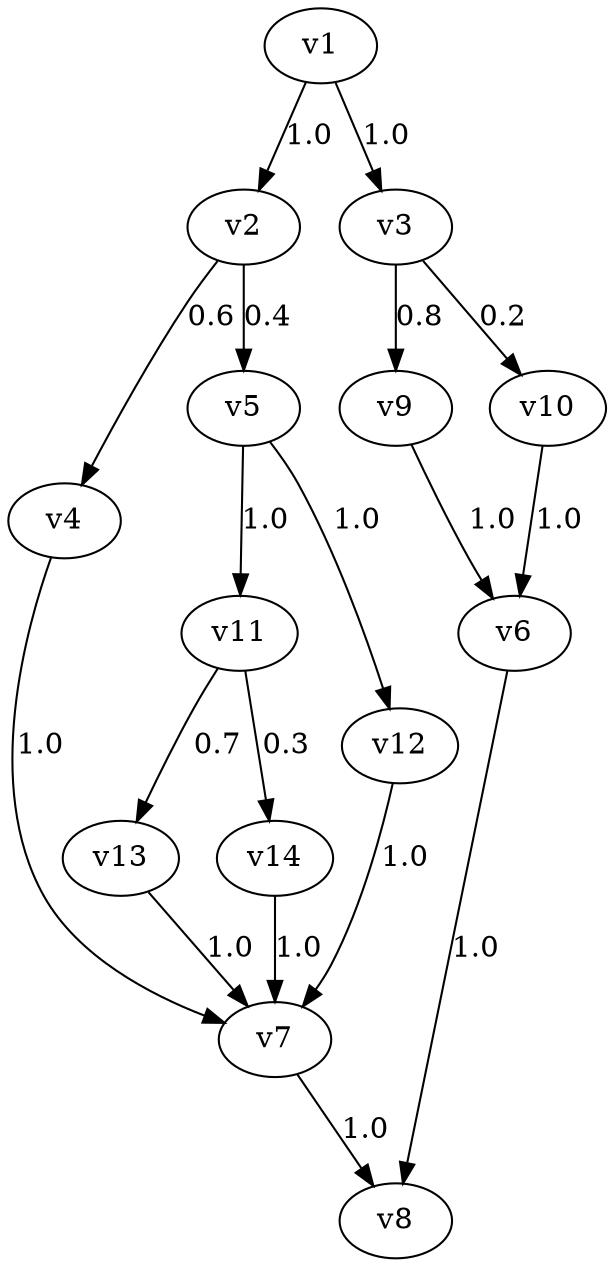 digraph APP14 {
v1 [label="v1"];
v2 [label="v2"];
v3 [label="v3"];
v4 [label="v4"];
v5 [label="v5"];
v6 [label="v6"];
v7 [label="v7"];
v8 [label="v8"];
v9 [label="v9"];
v10 [label="v10"];
v11 [label="v11"];
v12 [label="v12"];
v13 [label="v13"];
v14 [label="v14"];
v1 -> v2 [label=1.0];
v1 -> v3 [label=1.0];
v2 -> v4 [label=0.6];
v2 -> v5 [label=0.4];
v4 -> v7 [label=1.0];
v5 -> v12 [label=1.0];
v12 -> v7 [label=1.0];
v5 -> v11 [label=1.0];
v11 -> v14 [label=0.3];
v11 -> v13 [label=0.7];
v14 -> v7 [label=1.0];
v13 -> v7 [label=1.0];
v3 -> v10 [label=0.2];
v3 -> v9 [label=0.8];
v10 -> v6 [label=1.0];
v9 -> v6 [label=1.0];
v6 -> v8 [label=1.0];
v7 -> v8 [label=1.0];
}